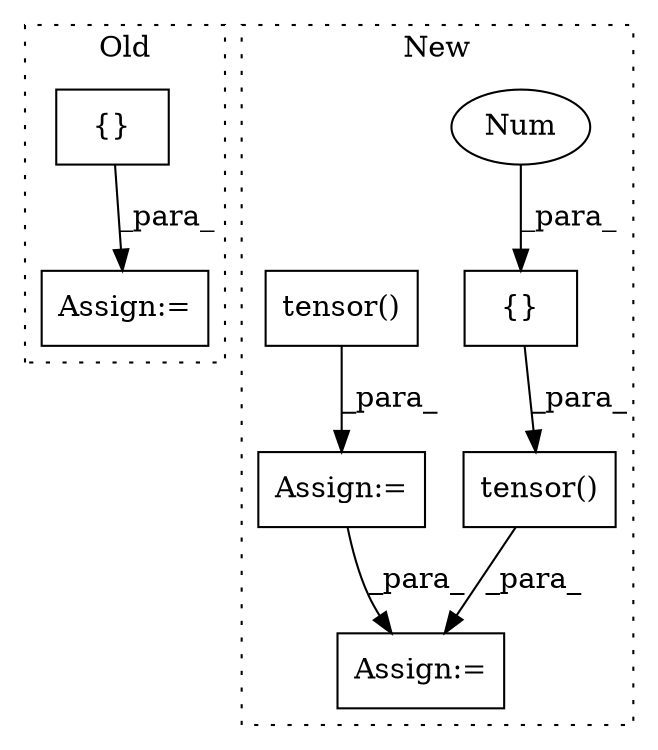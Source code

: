 digraph G {
subgraph cluster0 {
1 [label="{}" a="59" s="2578,2578" l="2,1" shape="box"];
4 [label="Assign:=" a="68" s="2575" l="3" shape="box"];
label = "Old";
style="dotted";
}
subgraph cluster1 {
2 [label="tensor()" a="75" s="3321,3364" l="30,81" shape="box"];
3 [label="Assign:=" a="68" s="3463" l="3" shape="box"];
5 [label="{}" a="59" s="2888,2890" l="1,0" shape="box"];
6 [label="Num" a="76" s="2889" l="1" shape="ellipse"];
7 [label="Assign:=" a="68" s="3008" l="3" shape="box"];
8 [label="tensor()" a="75" s="3011,3046" l="30,81" shape="box"];
label = "New";
style="dotted";
}
1 -> 4 [label="_para_"];
2 -> 3 [label="_para_"];
5 -> 2 [label="_para_"];
6 -> 5 [label="_para_"];
7 -> 3 [label="_para_"];
8 -> 7 [label="_para_"];
}